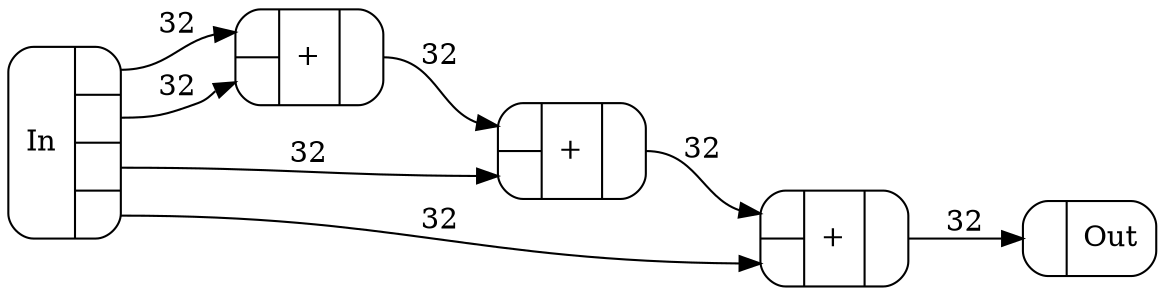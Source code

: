 digraph {
  rankdir=LR;
  node [shape=Mrecord];
  // ratio=1;
  c0 [label="{In|{<Out0>|<Out1>|<Out2>|<Out3>}}"];
  c1 [label="{{<In0>|<In1>}|+|{<Out0>}}"];
  c2 [label="{{<In0>|<In1>}|+|{<Out0>}}"];
  c3 [label="{{<In0>|<In1>}|+|{<Out0>}}"];
  c4 [label="{{<In0>}|Out}"];
  c0:Out0 -> c1:In0 [label="32"];
  c0:Out1 -> c1:In1 [label="32"];
  c1:Out0 -> c2:In0 [label="32"];
  c0:Out2 -> c2:In1 [label="32"];
  c2:Out0 -> c3:In0 [label="32"];
  c0:Out3 -> c3:In1 [label="32"];
  c3:Out0 -> c4:In0 [label="32"];
}
